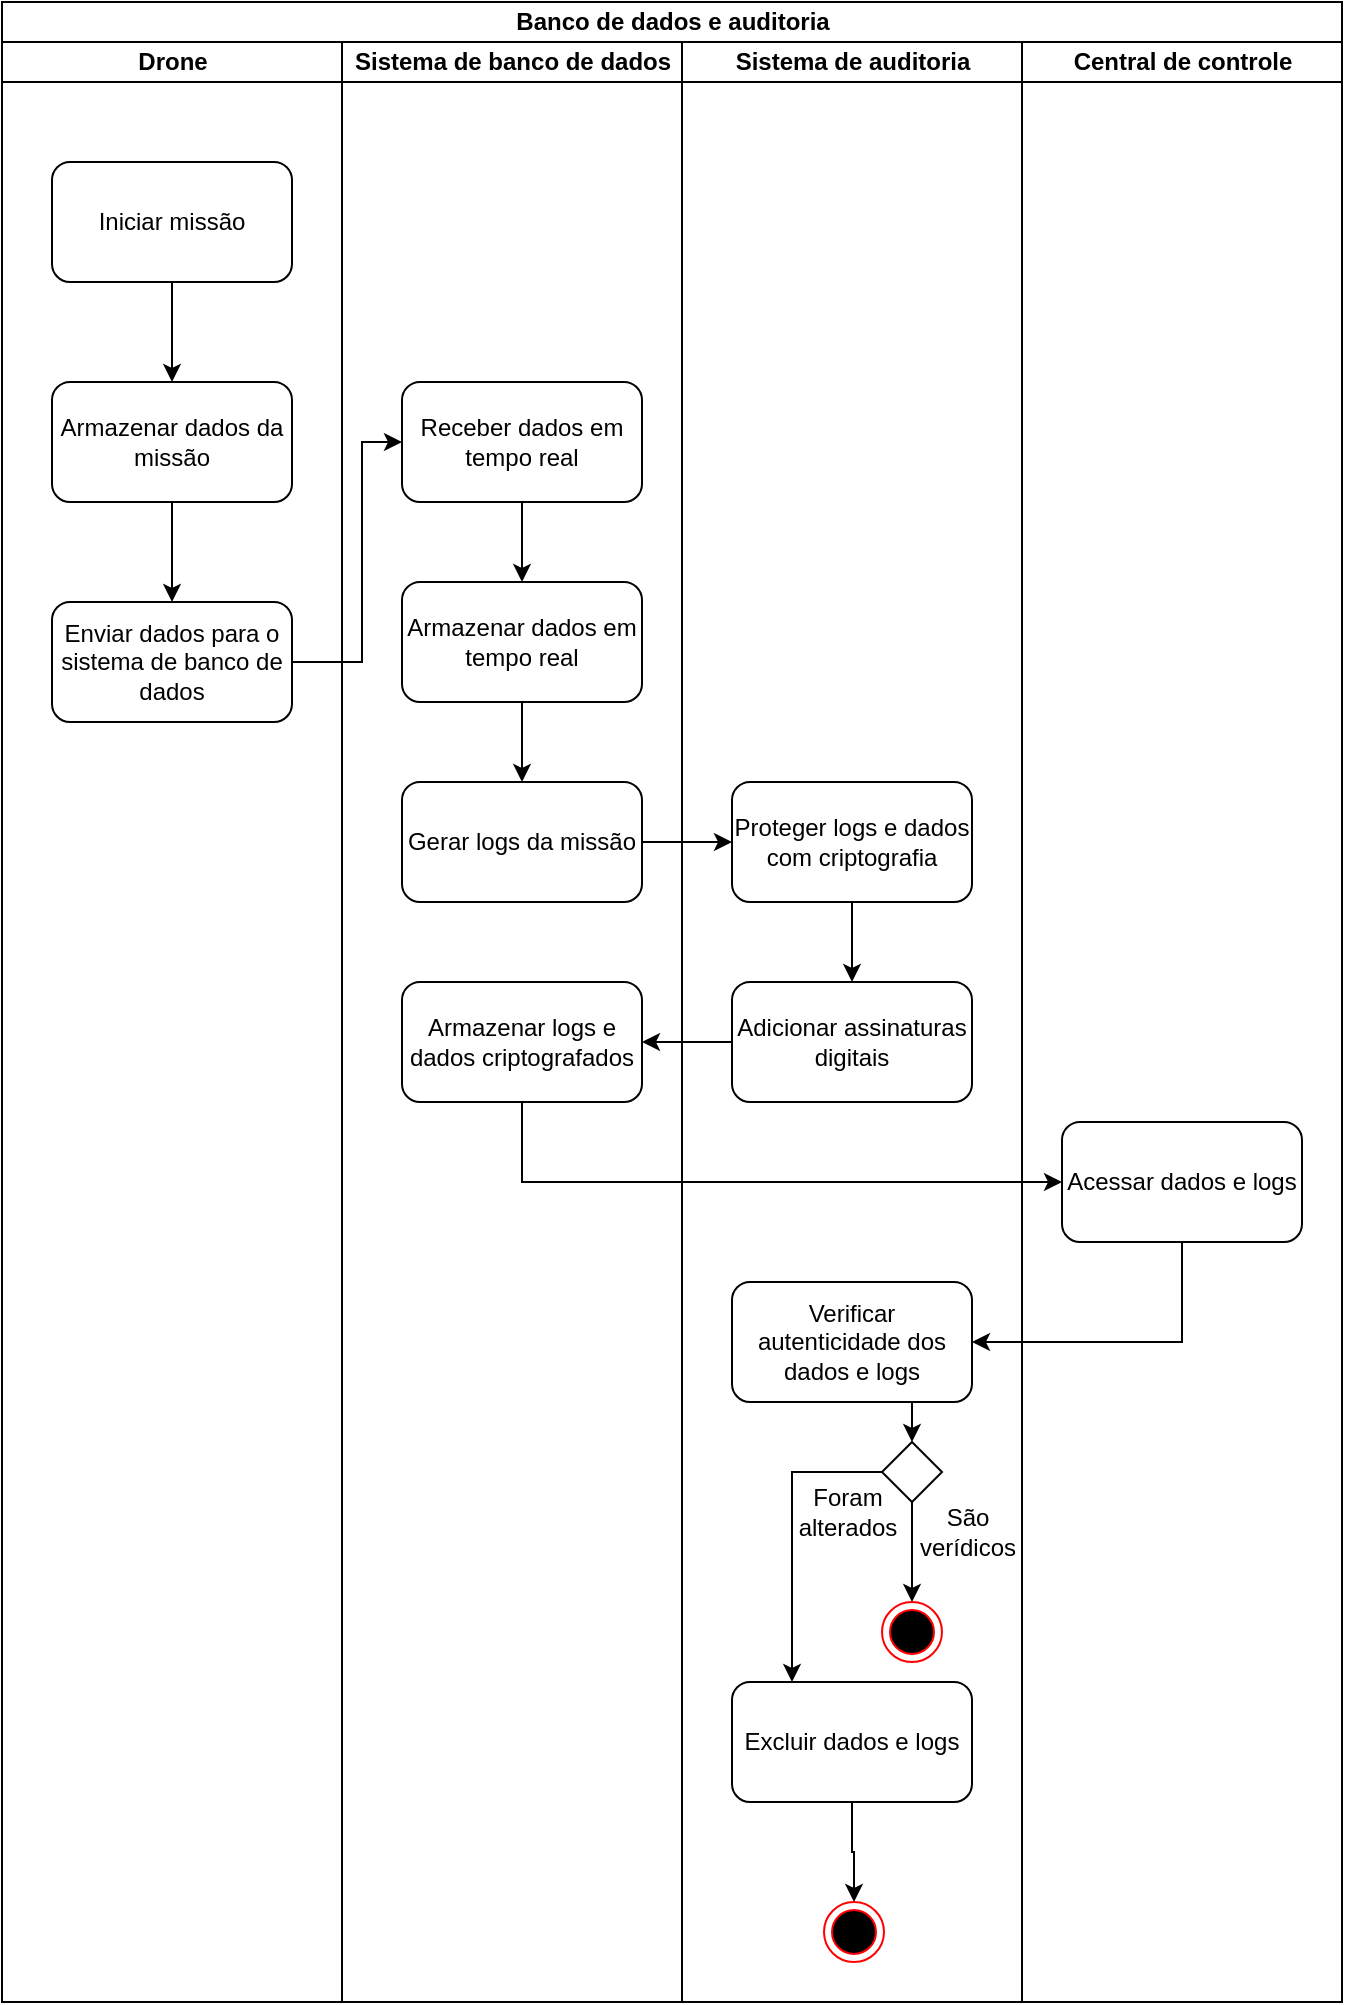 <mxfile version="26.2.9">
  <diagram name="Página-1" id="Oe8xrQmUW54_YrKIIAXH">
    <mxGraphModel grid="1" page="1" gridSize="10" guides="1" tooltips="1" connect="1" arrows="1" fold="1" pageScale="1" pageWidth="850" pageHeight="1100" math="0" shadow="0">
      <root>
        <mxCell id="0" />
        <mxCell id="1" parent="0" />
        <mxCell id="4HLrIoGxMnMFkCuht1IZ-1" value="Banco de dados e auditoria" style="swimlane;childLayout=stackLayout;resizeParent=1;resizeParentMax=0;startSize=20;html=1;" vertex="1" parent="1">
          <mxGeometry x="90" y="70" width="670" height="1000" as="geometry" />
        </mxCell>
        <mxCell id="4HLrIoGxMnMFkCuht1IZ-2" value="Drone" style="swimlane;startSize=20;html=1;" vertex="1" parent="4HLrIoGxMnMFkCuht1IZ-1">
          <mxGeometry y="20" width="170" height="980" as="geometry" />
        </mxCell>
        <mxCell id="4HLrIoGxMnMFkCuht1IZ-8" style="edgeStyle=orthogonalEdgeStyle;rounded=0;orthogonalLoop=1;jettySize=auto;html=1;exitX=0.5;exitY=1;exitDx=0;exitDy=0;entryX=0.5;entryY=0;entryDx=0;entryDy=0;" edge="1" parent="4HLrIoGxMnMFkCuht1IZ-2" source="4HLrIoGxMnMFkCuht1IZ-6" target="4HLrIoGxMnMFkCuht1IZ-7">
          <mxGeometry relative="1" as="geometry" />
        </mxCell>
        <mxCell id="4HLrIoGxMnMFkCuht1IZ-6" value="Iniciar missão" style="rounded=1;whiteSpace=wrap;html=1;" vertex="1" parent="4HLrIoGxMnMFkCuht1IZ-2">
          <mxGeometry x="25.0" y="60" width="120" height="60" as="geometry" />
        </mxCell>
        <mxCell id="4HLrIoGxMnMFkCuht1IZ-29" style="edgeStyle=orthogonalEdgeStyle;rounded=0;orthogonalLoop=1;jettySize=auto;html=1;exitX=0.5;exitY=1;exitDx=0;exitDy=0;entryX=0.5;entryY=0;entryDx=0;entryDy=0;" edge="1" parent="4HLrIoGxMnMFkCuht1IZ-2" source="4HLrIoGxMnMFkCuht1IZ-7" target="4HLrIoGxMnMFkCuht1IZ-28">
          <mxGeometry relative="1" as="geometry" />
        </mxCell>
        <mxCell id="4HLrIoGxMnMFkCuht1IZ-7" value="Armazenar dados da missão" style="rounded=1;whiteSpace=wrap;html=1;" vertex="1" parent="4HLrIoGxMnMFkCuht1IZ-2">
          <mxGeometry x="25.0" y="170" width="120" height="60" as="geometry" />
        </mxCell>
        <mxCell id="4HLrIoGxMnMFkCuht1IZ-28" value="Enviar dados para o sistema de banco de dados" style="rounded=1;whiteSpace=wrap;html=1;" vertex="1" parent="4HLrIoGxMnMFkCuht1IZ-2">
          <mxGeometry x="25" y="280" width="120" height="60" as="geometry" />
        </mxCell>
        <mxCell id="4HLrIoGxMnMFkCuht1IZ-3" value="&lt;font&gt;Sistema de banco de dados&lt;/font&gt;" style="swimlane;startSize=20;html=1;" vertex="1" parent="4HLrIoGxMnMFkCuht1IZ-1">
          <mxGeometry x="170" y="20" width="170" height="980" as="geometry" />
        </mxCell>
        <mxCell id="4HLrIoGxMnMFkCuht1IZ-12" style="edgeStyle=orthogonalEdgeStyle;rounded=0;orthogonalLoop=1;jettySize=auto;html=1;exitX=0.5;exitY=1;exitDx=0;exitDy=0;entryX=0.5;entryY=0;entryDx=0;entryDy=0;" edge="1" parent="4HLrIoGxMnMFkCuht1IZ-3" source="4HLrIoGxMnMFkCuht1IZ-9" target="4HLrIoGxMnMFkCuht1IZ-11">
          <mxGeometry relative="1" as="geometry" />
        </mxCell>
        <mxCell id="4HLrIoGxMnMFkCuht1IZ-9" value="Receber dados em tempo real" style="rounded=1;whiteSpace=wrap;html=1;" vertex="1" parent="4HLrIoGxMnMFkCuht1IZ-3">
          <mxGeometry x="30" y="170" width="120" height="60" as="geometry" />
        </mxCell>
        <mxCell id="4HLrIoGxMnMFkCuht1IZ-14" style="edgeStyle=orthogonalEdgeStyle;rounded=0;orthogonalLoop=1;jettySize=auto;html=1;exitX=0.5;exitY=1;exitDx=0;exitDy=0;entryX=0.5;entryY=0;entryDx=0;entryDy=0;" edge="1" parent="4HLrIoGxMnMFkCuht1IZ-3" source="4HLrIoGxMnMFkCuht1IZ-11" target="4HLrIoGxMnMFkCuht1IZ-13">
          <mxGeometry relative="1" as="geometry" />
        </mxCell>
        <mxCell id="4HLrIoGxMnMFkCuht1IZ-11" value="Armazenar dados em tempo real" style="rounded=1;whiteSpace=wrap;html=1;" vertex="1" parent="4HLrIoGxMnMFkCuht1IZ-3">
          <mxGeometry x="30" y="270" width="120" height="60" as="geometry" />
        </mxCell>
        <mxCell id="4HLrIoGxMnMFkCuht1IZ-13" value="Gerar logs da missão" style="rounded=1;whiteSpace=wrap;html=1;" vertex="1" parent="4HLrIoGxMnMFkCuht1IZ-3">
          <mxGeometry x="30" y="370" width="120" height="60" as="geometry" />
        </mxCell>
        <mxCell id="4HLrIoGxMnMFkCuht1IZ-19" value="Armazenar logs e dados criptografados" style="rounded=1;whiteSpace=wrap;html=1;" vertex="1" parent="4HLrIoGxMnMFkCuht1IZ-3">
          <mxGeometry x="30" y="470" width="120" height="60" as="geometry" />
        </mxCell>
        <mxCell id="4HLrIoGxMnMFkCuht1IZ-16" style="edgeStyle=orthogonalEdgeStyle;rounded=0;orthogonalLoop=1;jettySize=auto;html=1;exitX=1;exitY=0.5;exitDx=0;exitDy=0;entryX=0;entryY=0.5;entryDx=0;entryDy=0;" edge="1" parent="4HLrIoGxMnMFkCuht1IZ-1" source="4HLrIoGxMnMFkCuht1IZ-13" target="4HLrIoGxMnMFkCuht1IZ-15">
          <mxGeometry relative="1" as="geometry" />
        </mxCell>
        <mxCell id="4HLrIoGxMnMFkCuht1IZ-20" style="edgeStyle=orthogonalEdgeStyle;rounded=0;orthogonalLoop=1;jettySize=auto;html=1;exitX=0;exitY=0.5;exitDx=0;exitDy=0;entryX=1;entryY=0.5;entryDx=0;entryDy=0;" edge="1" parent="4HLrIoGxMnMFkCuht1IZ-1" source="4HLrIoGxMnMFkCuht1IZ-17" target="4HLrIoGxMnMFkCuht1IZ-19">
          <mxGeometry relative="1" as="geometry" />
        </mxCell>
        <mxCell id="4HLrIoGxMnMFkCuht1IZ-22" style="edgeStyle=orthogonalEdgeStyle;rounded=0;orthogonalLoop=1;jettySize=auto;html=1;exitX=0.5;exitY=1;exitDx=0;exitDy=0;entryX=0;entryY=0.5;entryDx=0;entryDy=0;" edge="1" parent="4HLrIoGxMnMFkCuht1IZ-1" source="4HLrIoGxMnMFkCuht1IZ-19" target="4HLrIoGxMnMFkCuht1IZ-21">
          <mxGeometry relative="1" as="geometry" />
        </mxCell>
        <mxCell id="4HLrIoGxMnMFkCuht1IZ-4" value="Sistema de auditoria" style="swimlane;startSize=20;html=1;" vertex="1" parent="4HLrIoGxMnMFkCuht1IZ-1">
          <mxGeometry x="340" y="20" width="170" height="980" as="geometry" />
        </mxCell>
        <mxCell id="4HLrIoGxMnMFkCuht1IZ-18" style="edgeStyle=orthogonalEdgeStyle;rounded=0;orthogonalLoop=1;jettySize=auto;html=1;exitX=0.5;exitY=1;exitDx=0;exitDy=0;entryX=0.5;entryY=0;entryDx=0;entryDy=0;" edge="1" parent="4HLrIoGxMnMFkCuht1IZ-4" source="4HLrIoGxMnMFkCuht1IZ-15" target="4HLrIoGxMnMFkCuht1IZ-17">
          <mxGeometry relative="1" as="geometry" />
        </mxCell>
        <mxCell id="4HLrIoGxMnMFkCuht1IZ-15" value="Proteger logs e dados com criptografia" style="rounded=1;whiteSpace=wrap;html=1;" vertex="1" parent="4HLrIoGxMnMFkCuht1IZ-4">
          <mxGeometry x="25" y="370" width="120" height="60" as="geometry" />
        </mxCell>
        <mxCell id="4HLrIoGxMnMFkCuht1IZ-17" value="Adicionar assinaturas digitais" style="rounded=1;whiteSpace=wrap;html=1;" vertex="1" parent="4HLrIoGxMnMFkCuht1IZ-4">
          <mxGeometry x="25" y="470" width="120" height="60" as="geometry" />
        </mxCell>
        <mxCell id="4HLrIoGxMnMFkCuht1IZ-32" style="edgeStyle=orthogonalEdgeStyle;rounded=0;orthogonalLoop=1;jettySize=auto;html=1;exitX=0.5;exitY=1;exitDx=0;exitDy=0;entryX=0.5;entryY=0;entryDx=0;entryDy=0;" edge="1" parent="4HLrIoGxMnMFkCuht1IZ-4" source="4HLrIoGxMnMFkCuht1IZ-23" target="4HLrIoGxMnMFkCuht1IZ-31">
          <mxGeometry relative="1" as="geometry" />
        </mxCell>
        <mxCell id="4HLrIoGxMnMFkCuht1IZ-23" value="Verificar autenticidade dos dados e logs" style="rounded=1;whiteSpace=wrap;html=1;" vertex="1" parent="4HLrIoGxMnMFkCuht1IZ-4">
          <mxGeometry x="25" y="620" width="120" height="60" as="geometry" />
        </mxCell>
        <mxCell id="4HLrIoGxMnMFkCuht1IZ-39" style="edgeStyle=orthogonalEdgeStyle;rounded=0;orthogonalLoop=1;jettySize=auto;html=1;exitX=0.5;exitY=1;exitDx=0;exitDy=0;entryX=0.5;entryY=0;entryDx=0;entryDy=0;" edge="1" parent="4HLrIoGxMnMFkCuht1IZ-4" source="4HLrIoGxMnMFkCuht1IZ-31" target="4HLrIoGxMnMFkCuht1IZ-35">
          <mxGeometry relative="1" as="geometry" />
        </mxCell>
        <mxCell id="4HLrIoGxMnMFkCuht1IZ-43" style="edgeStyle=orthogonalEdgeStyle;rounded=0;orthogonalLoop=1;jettySize=auto;html=1;exitX=0;exitY=0.5;exitDx=0;exitDy=0;entryX=0.25;entryY=0;entryDx=0;entryDy=0;" edge="1" parent="4HLrIoGxMnMFkCuht1IZ-4" source="4HLrIoGxMnMFkCuht1IZ-31" target="4HLrIoGxMnMFkCuht1IZ-41">
          <mxGeometry relative="1" as="geometry" />
        </mxCell>
        <mxCell id="4HLrIoGxMnMFkCuht1IZ-31" value="" style="rhombus;whiteSpace=wrap;html=1;" vertex="1" parent="4HLrIoGxMnMFkCuht1IZ-4">
          <mxGeometry x="100" y="700" width="30" height="30" as="geometry" />
        </mxCell>
        <mxCell id="4HLrIoGxMnMFkCuht1IZ-35" value="" style="ellipse;html=1;shape=endState;fillColor=#000000;strokeColor=#ff0000;" vertex="1" parent="4HLrIoGxMnMFkCuht1IZ-4">
          <mxGeometry x="100" y="780" width="30" height="30" as="geometry" />
        </mxCell>
        <mxCell id="4HLrIoGxMnMFkCuht1IZ-36" value="São verídicos" style="text;html=1;align=center;verticalAlign=middle;whiteSpace=wrap;rounded=0;" vertex="1" parent="4HLrIoGxMnMFkCuht1IZ-4">
          <mxGeometry x="113" y="730" width="60" height="30" as="geometry" />
        </mxCell>
        <mxCell id="4HLrIoGxMnMFkCuht1IZ-46" style="edgeStyle=orthogonalEdgeStyle;rounded=0;orthogonalLoop=1;jettySize=auto;html=1;exitX=0.5;exitY=1;exitDx=0;exitDy=0;entryX=0.5;entryY=0;entryDx=0;entryDy=0;" edge="1" parent="4HLrIoGxMnMFkCuht1IZ-4" source="4HLrIoGxMnMFkCuht1IZ-41" target="4HLrIoGxMnMFkCuht1IZ-45">
          <mxGeometry relative="1" as="geometry" />
        </mxCell>
        <mxCell id="4HLrIoGxMnMFkCuht1IZ-41" value="Excluir dados e logs" style="rounded=1;whiteSpace=wrap;html=1;" vertex="1" parent="4HLrIoGxMnMFkCuht1IZ-4">
          <mxGeometry x="25" y="820" width="120" height="60" as="geometry" />
        </mxCell>
        <mxCell id="4HLrIoGxMnMFkCuht1IZ-44" value="Foram alterados" style="text;html=1;align=center;verticalAlign=middle;whiteSpace=wrap;rounded=0;" vertex="1" parent="4HLrIoGxMnMFkCuht1IZ-4">
          <mxGeometry x="53" y="720" width="60" height="30" as="geometry" />
        </mxCell>
        <mxCell id="4HLrIoGxMnMFkCuht1IZ-45" value="" style="ellipse;html=1;shape=endState;fillColor=#000000;strokeColor=#ff0000;" vertex="1" parent="4HLrIoGxMnMFkCuht1IZ-4">
          <mxGeometry x="71" y="930" width="30" height="30" as="geometry" />
        </mxCell>
        <mxCell id="4HLrIoGxMnMFkCuht1IZ-24" style="edgeStyle=orthogonalEdgeStyle;rounded=0;orthogonalLoop=1;jettySize=auto;html=1;exitX=0.5;exitY=1;exitDx=0;exitDy=0;entryX=1;entryY=0.5;entryDx=0;entryDy=0;" edge="1" parent="4HLrIoGxMnMFkCuht1IZ-1" source="4HLrIoGxMnMFkCuht1IZ-21" target="4HLrIoGxMnMFkCuht1IZ-23">
          <mxGeometry relative="1" as="geometry" />
        </mxCell>
        <mxCell id="4HLrIoGxMnMFkCuht1IZ-5" value="Central de controle" style="swimlane;startSize=20;html=1;" vertex="1" parent="4HLrIoGxMnMFkCuht1IZ-1">
          <mxGeometry x="510" y="20" width="160" height="980" as="geometry" />
        </mxCell>
        <mxCell id="4HLrIoGxMnMFkCuht1IZ-21" value="Acessar dados e logs" style="rounded=1;whiteSpace=wrap;html=1;" vertex="1" parent="4HLrIoGxMnMFkCuht1IZ-5">
          <mxGeometry x="20" y="540" width="120" height="60" as="geometry" />
        </mxCell>
        <mxCell id="4HLrIoGxMnMFkCuht1IZ-30" style="edgeStyle=orthogonalEdgeStyle;rounded=0;orthogonalLoop=1;jettySize=auto;html=1;exitX=1;exitY=0.5;exitDx=0;exitDy=0;entryX=0;entryY=0.5;entryDx=0;entryDy=0;" edge="1" parent="4HLrIoGxMnMFkCuht1IZ-1" source="4HLrIoGxMnMFkCuht1IZ-28" target="4HLrIoGxMnMFkCuht1IZ-9">
          <mxGeometry relative="1" as="geometry">
            <Array as="points">
              <mxPoint x="180" y="330" />
              <mxPoint x="180" y="220" />
            </Array>
          </mxGeometry>
        </mxCell>
      </root>
    </mxGraphModel>
  </diagram>
</mxfile>
